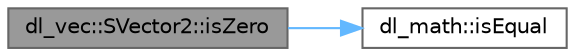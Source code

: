 digraph "dl_vec::SVector2::isZero"
{
 // LATEX_PDF_SIZE
  bgcolor="transparent";
  edge [fontname=Helvetica,fontsize=10,labelfontname=Helvetica,labelfontsize=10];
  node [fontname=Helvetica,fontsize=10,shape=box,height=0.2,width=0.4];
  rankdir="LR";
  Node1 [id="Node000001",label="dl_vec::SVector2::isZero",height=0.2,width=0.4,color="gray40", fillcolor="grey60", style="filled", fontcolor="black",tooltip="このベクトルが0ならばtrue"];
  Node1 -> Node2 [id="edge1_Node000001_Node000002",color="steelblue1",style="solid",tooltip=" "];
  Node2 [id="Node000002",label="dl_math::isEqual",height=0.2,width=0.4,color="grey40", fillcolor="white", style="filled",URL="$namespacedl__math.html#af27ba2f63b75019c3f3dc1ef47e3f42b",tooltip="C++において，小数同士の計算は誤差が出てしまう．誤差込みで値が等しいか調べる．"];
}
